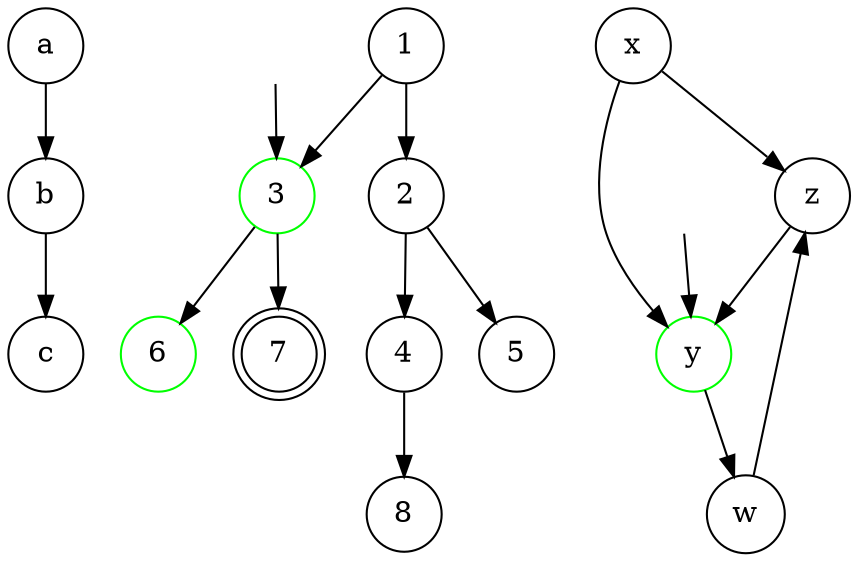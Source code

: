 digraph mem {
b [ shape = circle];
c [ shape = circle];
b -> { c};
a [ shape = circle];
b [ shape = circle];
a -> { b};
4 [ shape = circle];
8 [ shape = circle];
4 -> { 8};
3 [ color = green , shape = circle];
6 [ color = green , shape = circle];
7 [ shape = doublecircle];
3 -> { 6 7};
2 [ shape = circle];
4 [ shape = circle];
5 [ shape = circle];
2 -> { 4 5};
1 [ shape = circle];
2 [ shape = circle];
3 [ color = green , shape = circle];
1 -> { 2 3};
z [ shape = circle];
y [ color = green , shape = circle];
z -> { y};
w [ shape = circle];
z [ shape = circle];
w -> { z};
y [ color = green , shape = circle];
w [ shape = circle];
y -> { w};
x [ shape = circle];
y [ color = green , shape = circle];
z [ shape = circle];
x -> { y z};
hidden0 [shape = plaintext , label = ""];hidden0 -> 3
hidden1 [shape = plaintext , label = ""];hidden1 -> y
}
